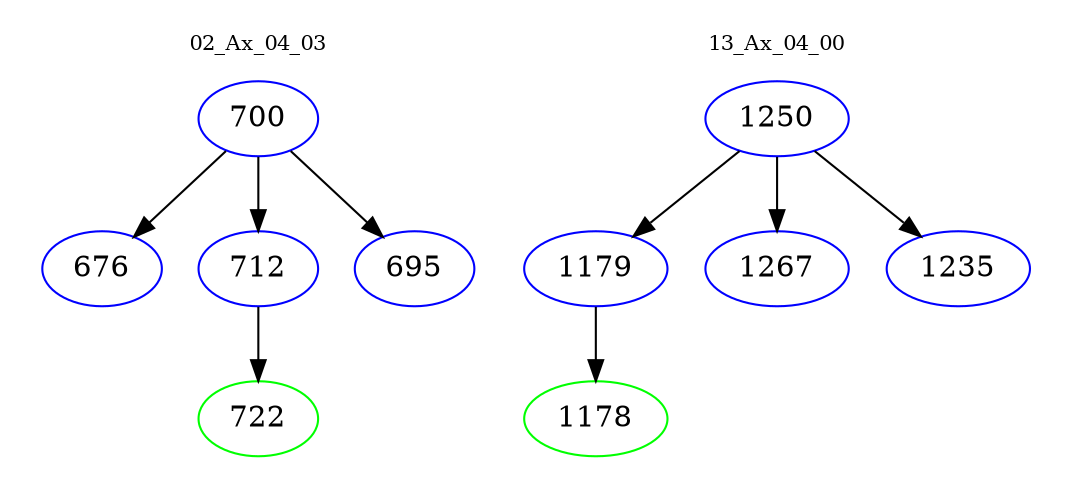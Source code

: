 digraph{
subgraph cluster_0 {
color = white
label = "02_Ax_04_03";
fontsize=10;
T0_700 [label="700", color="blue"]
T0_700 -> T0_676 [color="black"]
T0_676 [label="676", color="blue"]
T0_700 -> T0_712 [color="black"]
T0_712 [label="712", color="blue"]
T0_712 -> T0_722 [color="black"]
T0_722 [label="722", color="green"]
T0_700 -> T0_695 [color="black"]
T0_695 [label="695", color="blue"]
}
subgraph cluster_1 {
color = white
label = "13_Ax_04_00";
fontsize=10;
T1_1250 [label="1250", color="blue"]
T1_1250 -> T1_1179 [color="black"]
T1_1179 [label="1179", color="blue"]
T1_1179 -> T1_1178 [color="black"]
T1_1178 [label="1178", color="green"]
T1_1250 -> T1_1267 [color="black"]
T1_1267 [label="1267", color="blue"]
T1_1250 -> T1_1235 [color="black"]
T1_1235 [label="1235", color="blue"]
}
}
